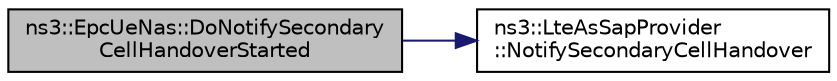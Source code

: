 digraph "ns3::EpcUeNas::DoNotifySecondaryCellHandoverStarted"
{
  edge [fontname="Helvetica",fontsize="10",labelfontname="Helvetica",labelfontsize="10"];
  node [fontname="Helvetica",fontsize="10",shape=record];
  rankdir="LR";
  Node1 [label="ns3::EpcUeNas::DoNotifySecondary\lCellHandoverStarted",height=0.2,width=0.4,color="black", fillcolor="grey75", style="filled", fontcolor="black"];
  Node1 -> Node2 [color="midnightblue",fontsize="10",style="solid"];
  Node2 [label="ns3::LteAsSapProvider\l::NotifySecondaryCellHandover",height=0.2,width=0.4,color="black", fillcolor="white", style="filled",URL="$db/d73/classns3_1_1LteAsSapProvider.html#a7b9a6077a062a387fe1bdfea95645e1c",tooltip="Tell the LTE RRC in the UE that a secondary cell handover was performed, and trigger the RLC instance..."];
}
